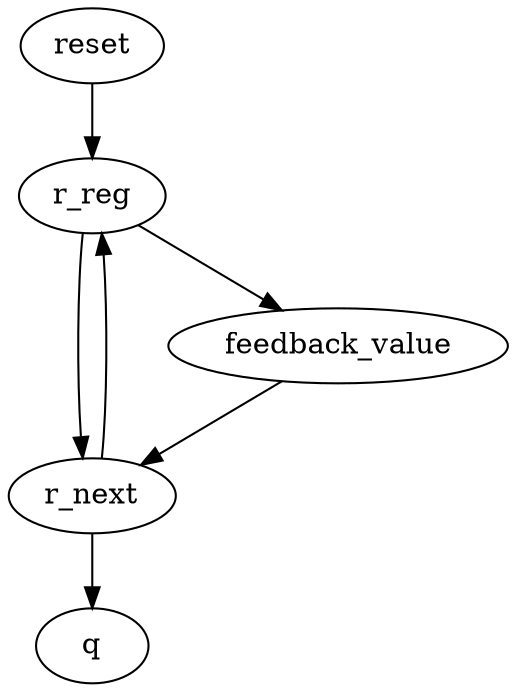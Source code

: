strict digraph "" {
	r_reg -> r_next	[weight=1.0];
	r_reg -> feedback_value	[weight=1.0];
	r_next -> r_reg	[weight=1.0];
	r_next -> q	[weight=1.0];
	feedback_value -> r_next	[weight=1.0];
	reset -> r_reg	[weight=2.0];
}
